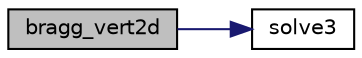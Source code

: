 digraph "bragg_vert2d"
{
 // LATEX_PDF_SIZE
  edge [fontname="Helvetica",fontsize="10",labelfontname="Helvetica",labelfontsize="10"];
  node [fontname="Helvetica",fontsize="10",shape=record];
  rankdir="LR";
  Node1 [label="bragg_vert2d",height=0.2,width=0.4,color="black", fillcolor="grey75", style="filled", fontcolor="black",tooltip="Judge wheser this line is the edge of 1st BZ (or the premitive BZ)"];
  Node1 -> Node2 [color="midnightblue",fontsize="10",style="solid",fontname="Helvetica"];
  Node2 [label="solve3",height=0.2,width=0.4,color="black", fillcolor="white", style="filled",URL="$basic__math_8cpp.html#ae3f623df79bd4c9f9753cb1a94bf9c59",tooltip="Solve linear system."];
}
